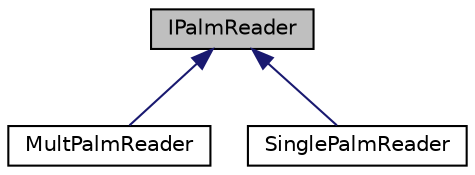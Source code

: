 digraph "IPalmReader"
{
  edge [fontname="Helvetica",fontsize="10",labelfontname="Helvetica",labelfontsize="10"];
  node [fontname="Helvetica",fontsize="10",shape=record];
  Node1 [label="IPalmReader",height=0.2,width=0.4,color="black", fillcolor="grey75", style="filled" fontcolor="black"];
  Node1 -> Node2 [dir="back",color="midnightblue",fontsize="10",style="solid",fontname="Helvetica"];
  Node2 [label="MultPalmReader",height=0.2,width=0.4,color="black", fillcolor="white", style="filled",URL="$class_mult_palm_reader.html",tooltip="The MultPalmReader class is an implementation of the IPalmReader interface, and designed to read mult..."];
  Node1 -> Node3 [dir="back",color="midnightblue",fontsize="10",style="solid",fontname="Helvetica"];
  Node3 [label="SinglePalmReader",height=0.2,width=0.4,color="black", fillcolor="white", style="filled",URL="$class_single_palm_reader.html",tooltip="The SinglePalmReader class is an implementation of the IPalmReader interface, and designed to read a ..."];
}
